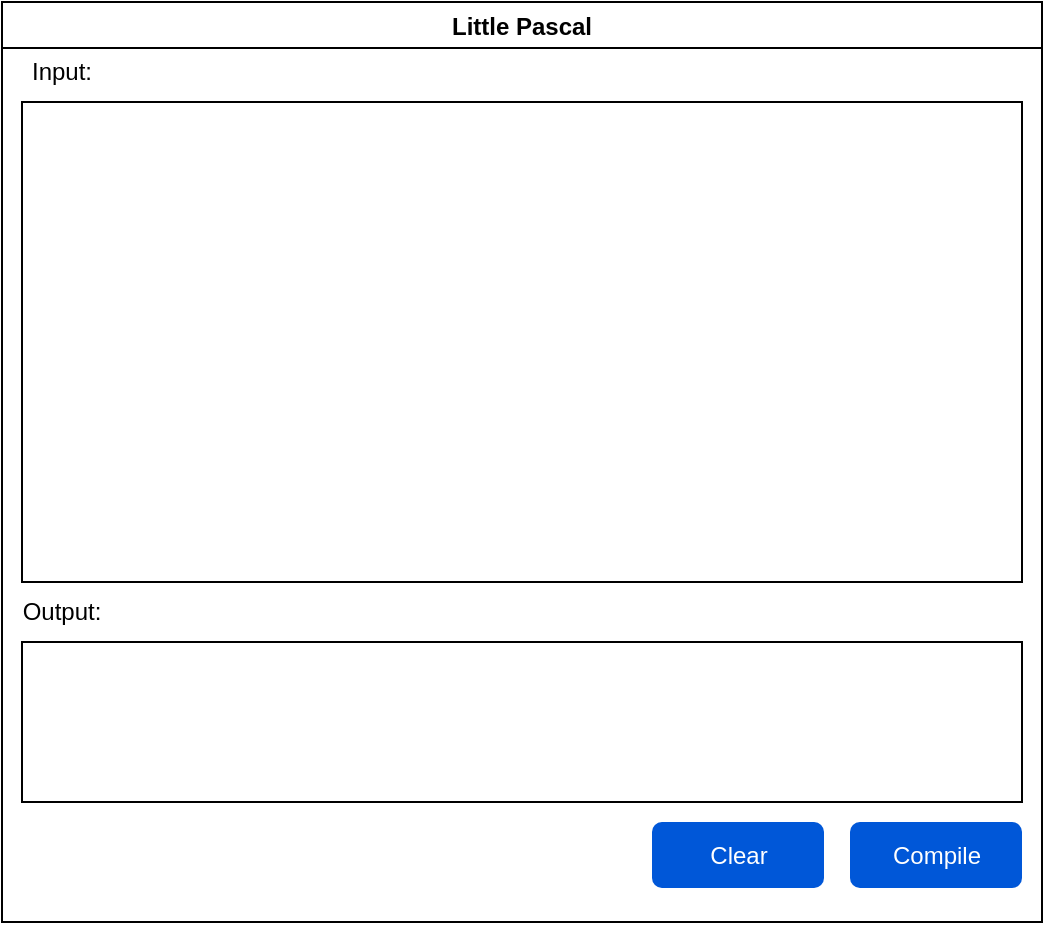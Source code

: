 <mxfile version="16.1.0" type="device"><diagram id="72BKOpEjPsBzhilmf4w2" name="Page-1"><mxGraphModel dx="862" dy="520" grid="1" gridSize="10" guides="1" tooltips="1" connect="1" arrows="1" fold="1" page="1" pageScale="1" pageWidth="850" pageHeight="1100" math="0" shadow="0"><root><mxCell id="0"/><mxCell id="1" parent="0"/><mxCell id="A3Xn31Y7-h1wUpG5fnmd-1" value="Little Pascal" style="swimlane;" vertex="1" parent="1"><mxGeometry x="80" y="30" width="520" height="460" as="geometry"/></mxCell><mxCell id="A3Xn31Y7-h1wUpG5fnmd-2" value="" style="whiteSpace=wrap;html=1;" vertex="1" parent="A3Xn31Y7-h1wUpG5fnmd-1"><mxGeometry x="10" y="50" width="500" height="240" as="geometry"/></mxCell><mxCell id="A3Xn31Y7-h1wUpG5fnmd-3" value="Compile" style="rounded=1;fillColor=#0057D8;strokeColor=none;html=1;fontColor=#ffffff;align=center;verticalAlign=middle;fontStyle=0;fontSize=12;sketch=0;" vertex="1" parent="A3Xn31Y7-h1wUpG5fnmd-1"><mxGeometry x="424" y="410" width="86" height="33" as="geometry"/></mxCell><mxCell id="A3Xn31Y7-h1wUpG5fnmd-4" value="Clear" style="rounded=1;fillColor=#0057D8;strokeColor=none;html=1;fontColor=#ffffff;align=center;verticalAlign=middle;fontStyle=0;fontSize=12;sketch=0;" vertex="1" parent="A3Xn31Y7-h1wUpG5fnmd-1"><mxGeometry x="325" y="410" width="86" height="33" as="geometry"/></mxCell><mxCell id="A3Xn31Y7-h1wUpG5fnmd-5" value="" style="whiteSpace=wrap;html=1;" vertex="1" parent="A3Xn31Y7-h1wUpG5fnmd-1"><mxGeometry x="10" y="320" width="500" height="80" as="geometry"/></mxCell><mxCell id="A3Xn31Y7-h1wUpG5fnmd-6" value="Output:" style="text;html=1;strokeColor=none;fillColor=none;align=center;verticalAlign=middle;whiteSpace=wrap;rounded=0;" vertex="1" parent="A3Xn31Y7-h1wUpG5fnmd-1"><mxGeometry y="290" width="60" height="30" as="geometry"/></mxCell><mxCell id="A3Xn31Y7-h1wUpG5fnmd-7" value="Input:" style="text;html=1;strokeColor=none;fillColor=none;align=center;verticalAlign=middle;whiteSpace=wrap;rounded=0;" vertex="1" parent="A3Xn31Y7-h1wUpG5fnmd-1"><mxGeometry y="20" width="60" height="30" as="geometry"/></mxCell></root></mxGraphModel></diagram></mxfile>